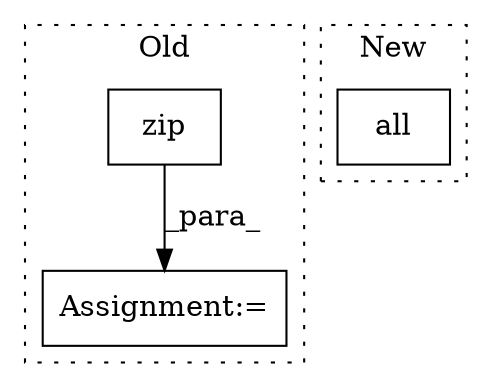 digraph G {
subgraph cluster0 {
1 [label="zip" a="32" s="8114,8123" l="4,1" shape="box"];
3 [label="Assignment:=" a="7" s="7999" l="1" shape="box"];
label = "Old";
style="dotted";
}
subgraph cluster1 {
2 [label="all" a="32" s="9258" l="5" shape="box"];
label = "New";
style="dotted";
}
1 -> 3 [label="_para_"];
}